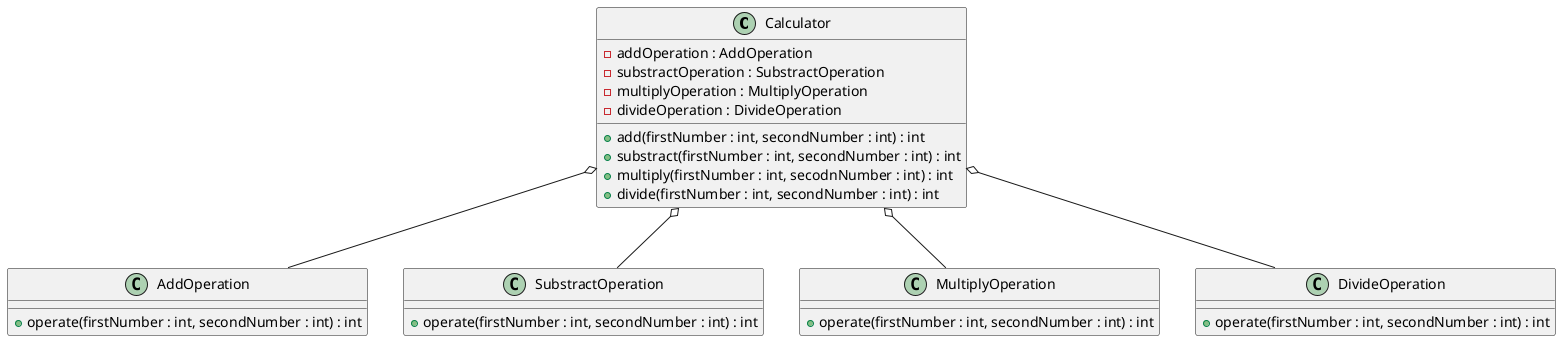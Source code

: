 @startuml
Calculator o-- AddOperation
Calculator o-- SubstractOperation
Calculator o-- MultiplyOperation
Calculator o-- DivideOperation

class Calculator {
  - addOperation : AddOperation
  - substractOperation : SubstractOperation
  - multiplyOperation : MultiplyOperation
  - divideOperation : DivideOperation
  + add(firstNumber : int, secondNumber : int) : int
  + substract(firstNumber : int, secondNumber : int) : int
  + multiply(firstNumber : int, secodnNumber : int) : int
  + divide(firstNumber : int, secondNumber : int) : int
}

class AddOperation {
  + operate(firstNumber : int, secondNumber : int) : int
}

class SubstractOperation {
  + operate(firstNumber : int, secondNumber : int) : int
}

class MultiplyOperation {
  + operate(firstNumber : int, secondNumber : int) : int
}

class DivideOperation {
  + operate(firstNumber : int, secondNumber : int) : int
}
@enduml
